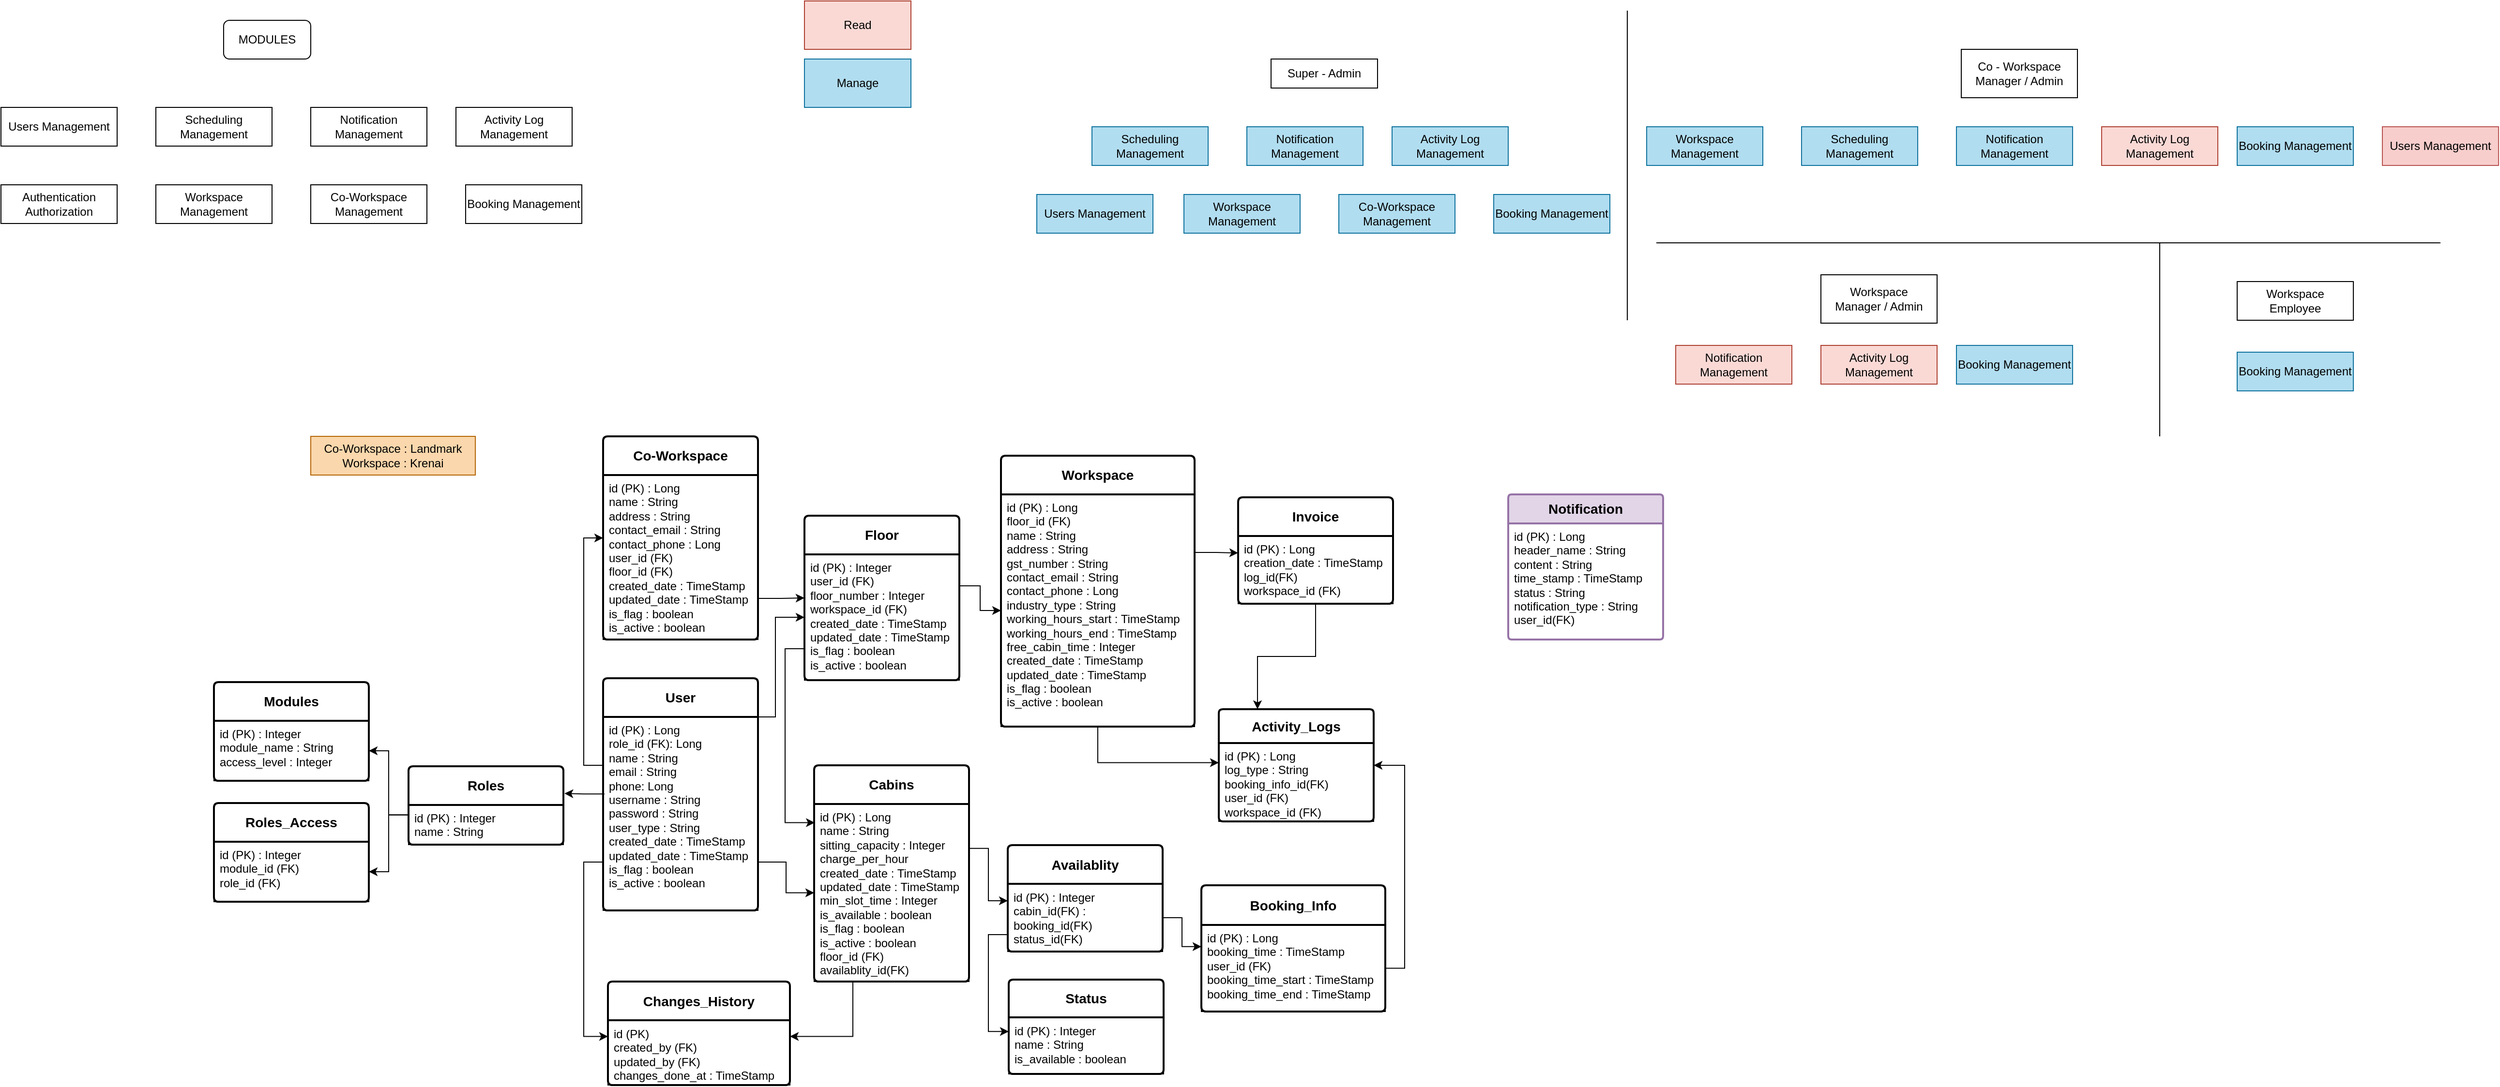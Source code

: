 <mxfile version="26.0.4">
  <diagram name="Page-1" id="Hbr4fW7oNGjuH58WPVC-">
    <mxGraphModel dx="6162" dy="2095" grid="1" gridSize="10" guides="1" tooltips="1" connect="1" arrows="1" fold="1" page="1" pageScale="1" pageWidth="850" pageHeight="1100" math="0" shadow="0">
      <root>
        <mxCell id="0" />
        <mxCell id="1" parent="0" />
        <mxCell id="i0zj9YfqIQTJ_gesHQt6-1" value="&lt;p&gt;&lt;span&gt;&lt;strong&gt;User&lt;/strong&gt;&lt;/span&gt;&lt;/p&gt;" style="swimlane;childLayout=stackLayout;horizontal=1;startSize=40;horizontalStack=0;rounded=1;fontSize=14;fontStyle=0;strokeWidth=2;resizeParent=0;resizeLast=1;shadow=0;dashed=0;align=center;arcSize=4;whiteSpace=wrap;html=1;fillColor=none;" parent="1" vertex="1">
          <mxGeometry x="-3058" y="-390" width="160" height="240" as="geometry" />
        </mxCell>
        <mxCell id="i0zj9YfqIQTJ_gesHQt6-2" value="&lt;div&gt;id (PK) : Long&lt;br&gt;&lt;/div&gt;&lt;div&gt;role_id (FK): Long&lt;br&gt;&lt;/div&gt;name : String&lt;br&gt;email : String&lt;br&gt;phone: Long&lt;br&gt;&lt;div&gt;username : String&lt;br&gt;&lt;/div&gt;password : String&lt;br&gt;user_type : String&lt;br&gt;&lt;div&gt;created_date : TimeStamp&lt;/div&gt;&lt;div&gt;updated_date : TimeStamp&lt;/div&gt;&lt;div&gt;is_flag : boolean&lt;/div&gt;&lt;div&gt;is_active : boolean&lt;/div&gt;" style="align=left;fillColor=none;spacingLeft=4;fontSize=12;verticalAlign=top;resizable=0;rotatable=0;part=1;html=1;" parent="i0zj9YfqIQTJ_gesHQt6-1" vertex="1">
          <mxGeometry y="40" width="160" height="200" as="geometry" />
        </mxCell>
        <mxCell id="i0zj9YfqIQTJ_gesHQt6-34" style="edgeStyle=orthogonalEdgeStyle;rounded=0;orthogonalLoop=1;jettySize=auto;html=1;exitX=0;exitY=0.25;exitDx=0;exitDy=0;entryX=1;entryY=0.5;entryDx=0;entryDy=0;fillColor=none;" parent="1" source="i0zj9YfqIQTJ_gesHQt6-4" target="i0zj9YfqIQTJ_gesHQt6-8" edge="1">
          <mxGeometry relative="1" as="geometry" />
        </mxCell>
        <mxCell id="i0zj9YfqIQTJ_gesHQt6-3" value="&lt;p&gt;&lt;span&gt;&lt;strong&gt;Roles&lt;/strong&gt;&lt;/span&gt;&lt;/p&gt;" style="swimlane;childLayout=stackLayout;horizontal=1;startSize=40;horizontalStack=0;rounded=1;fontSize=14;fontStyle=0;strokeWidth=2;resizeParent=0;resizeLast=1;shadow=0;dashed=0;align=center;arcSize=4;whiteSpace=wrap;html=1;fillColor=none;" parent="1" vertex="1">
          <mxGeometry x="-3259" y="-299" width="160" height="81" as="geometry" />
        </mxCell>
        <mxCell id="i0zj9YfqIQTJ_gesHQt6-4" value="id (PK) : Integer&lt;br&gt;name : String" style="align=left;fillColor=none;spacingLeft=4;fontSize=12;verticalAlign=top;resizable=0;rotatable=0;part=1;html=1;" parent="i0zj9YfqIQTJ_gesHQt6-3" vertex="1">
          <mxGeometry y="40" width="160" height="41" as="geometry" />
        </mxCell>
        <mxCell id="i0zj9YfqIQTJ_gesHQt6-5" value="&lt;p&gt;&lt;span&gt;&lt;strong&gt;Roles_Access&lt;/strong&gt;&lt;/span&gt;&lt;/p&gt;" style="swimlane;childLayout=stackLayout;horizontal=1;startSize=40;horizontalStack=0;rounded=1;fontSize=14;fontStyle=0;strokeWidth=2;resizeParent=0;resizeLast=1;shadow=0;dashed=0;align=center;arcSize=4;whiteSpace=wrap;html=1;fillColor=none;" parent="1" vertex="1">
          <mxGeometry x="-3460" y="-261" width="160" height="102" as="geometry" />
        </mxCell>
        <mxCell id="i0zj9YfqIQTJ_gesHQt6-6" value="&lt;div&gt;id (PK) : Integer&lt;br&gt;&lt;/div&gt;&lt;div&gt;module_id (FK) &lt;br&gt;&lt;/div&gt;&lt;div&gt;role_id (FK)&lt;br&gt;&lt;/div&gt;" style="align=left;fillColor=none;spacingLeft=4;fontSize=12;verticalAlign=top;resizable=0;rotatable=0;part=1;html=1;" parent="i0zj9YfqIQTJ_gesHQt6-5" vertex="1">
          <mxGeometry y="40" width="160" height="62" as="geometry" />
        </mxCell>
        <mxCell id="i0zj9YfqIQTJ_gesHQt6-7" value="&lt;b&gt;Modules&lt;/b&gt;" style="swimlane;childLayout=stackLayout;horizontal=1;startSize=40;horizontalStack=0;rounded=1;fontSize=14;fontStyle=0;strokeWidth=2;resizeParent=0;resizeLast=1;shadow=0;dashed=0;align=center;arcSize=4;whiteSpace=wrap;html=1;fillColor=none;" parent="1" vertex="1">
          <mxGeometry x="-3460" y="-386" width="160" height="102" as="geometry" />
        </mxCell>
        <mxCell id="i0zj9YfqIQTJ_gesHQt6-8" value="id (PK) : Integer&lt;br&gt;module_name : String&lt;br&gt;access_level : Integer" style="align=left;fillColor=none;spacingLeft=4;fontSize=12;verticalAlign=top;resizable=0;rotatable=0;part=1;html=1;" parent="i0zj9YfqIQTJ_gesHQt6-7" vertex="1">
          <mxGeometry y="40" width="160" height="62" as="geometry" />
        </mxCell>
        <mxCell id="i0zj9YfqIQTJ_gesHQt6-14" style="edgeStyle=orthogonalEdgeStyle;rounded=0;orthogonalLoop=1;jettySize=auto;html=1;exitX=0.009;exitY=0.398;exitDx=0;exitDy=0;entryX=1.007;entryY=0.347;entryDx=0;entryDy=0;entryPerimeter=0;exitPerimeter=0;fillColor=none;" parent="1" source="i0zj9YfqIQTJ_gesHQt6-2" target="i0zj9YfqIQTJ_gesHQt6-3" edge="1">
          <mxGeometry relative="1" as="geometry" />
        </mxCell>
        <mxCell id="i0zj9YfqIQTJ_gesHQt6-18" style="edgeStyle=orthogonalEdgeStyle;rounded=0;orthogonalLoop=1;jettySize=auto;html=1;exitX=0;exitY=0.25;exitDx=0;exitDy=0;entryX=1;entryY=0.5;entryDx=0;entryDy=0;fillColor=none;" parent="1" source="i0zj9YfqIQTJ_gesHQt6-4" target="i0zj9YfqIQTJ_gesHQt6-6" edge="1">
          <mxGeometry relative="1" as="geometry" />
        </mxCell>
        <mxCell id="i0zj9YfqIQTJ_gesHQt6-20" value="&lt;div&gt;&lt;strong&gt;Workspace&lt;/strong&gt;&lt;br&gt;&lt;/div&gt;" style="swimlane;childLayout=stackLayout;horizontal=1;startSize=40;horizontalStack=0;rounded=1;fontSize=14;fontStyle=0;strokeWidth=2;resizeParent=0;resizeLast=1;shadow=0;dashed=0;align=center;arcSize=4;whiteSpace=wrap;html=1;fillColor=none;" parent="1" vertex="1">
          <mxGeometry x="-2647" y="-620" width="200" height="280" as="geometry" />
        </mxCell>
        <mxCell id="i0zj9YfqIQTJ_gesHQt6-21" value="&lt;div&gt;id (PK) : Long&lt;/div&gt;floor_id (FK) &lt;br&gt;name : String&lt;br&gt;address : String&lt;br&gt;gst_number : String&lt;br&gt;&lt;div&gt;contact_email : String&lt;br&gt;&lt;/div&gt;contact_phone : Long&lt;br&gt;&lt;div&gt;industry_type : String&lt;br&gt;&lt;/div&gt;&lt;div&gt;working_hours_start : TimeStamp&lt;br&gt;working_hours_end : TimeStamp&lt;br&gt;&lt;/div&gt;&lt;div&gt;free_cabin_time : Integer&lt;br&gt;&lt;/div&gt;&lt;div&gt;&lt;div&gt;created_date : TimeStamp&lt;/div&gt;&lt;div&gt;updated_date : TimeStamp&lt;/div&gt;&lt;div&gt;is_flag : boolean&lt;/div&gt;&lt;div&gt;is_active : boolean&lt;/div&gt;&lt;/div&gt;" style="align=left;fillColor=none;spacingLeft=4;fontSize=12;verticalAlign=top;resizable=0;rotatable=0;part=1;html=1;" parent="i0zj9YfqIQTJ_gesHQt6-20" vertex="1">
          <mxGeometry y="40" width="200" height="240" as="geometry" />
        </mxCell>
        <mxCell id="i0zj9YfqIQTJ_gesHQt6-26" value="&lt;strong&gt;Co-&lt;/strong&gt;&lt;b&gt;Workspace&lt;/b&gt;" style="swimlane;childLayout=stackLayout;horizontal=1;startSize=40;horizontalStack=0;rounded=1;fontSize=14;fontStyle=0;strokeWidth=2;resizeParent=0;resizeLast=1;shadow=0;dashed=0;align=center;arcSize=4;whiteSpace=wrap;html=1;fillColor=none;" parent="1" vertex="1">
          <mxGeometry x="-3058" y="-640" width="160" height="210" as="geometry" />
        </mxCell>
        <mxCell id="i0zj9YfqIQTJ_gesHQt6-27" value="id (PK) : Long&lt;br&gt;name : String&lt;br&gt;address : String&lt;br&gt;contact_email : String&lt;br&gt;&lt;div&gt;contact_phone : Long&lt;br&gt;&lt;/div&gt;&lt;div&gt;user_id (FK)&lt;/div&gt;&lt;div&gt;floor_id (FK)&lt;/div&gt;&lt;div&gt;&lt;div&gt;&lt;div&gt;created_date : TimeStamp&lt;/div&gt;&lt;div&gt;updated_date : TimeStamp&lt;/div&gt;&lt;div&gt;is_flag : boolean&lt;/div&gt;&lt;div&gt;is_active : boolean&lt;/div&gt;&lt;/div&gt;&lt;/div&gt;" style="align=left;fillColor=none;spacingLeft=4;fontSize=12;verticalAlign=top;resizable=0;rotatable=0;part=1;html=1;" parent="i0zj9YfqIQTJ_gesHQt6-26" vertex="1">
          <mxGeometry y="40" width="160" height="170" as="geometry" />
        </mxCell>
        <mxCell id="i0zj9YfqIQTJ_gesHQt6-32" value="&lt;div&gt;&lt;strong&gt;Cabins&lt;/strong&gt;&lt;/div&gt;" style="swimlane;childLayout=stackLayout;horizontal=1;startSize=40;horizontalStack=0;rounded=1;fontSize=14;fontStyle=0;strokeWidth=2;resizeParent=0;resizeLast=1;shadow=0;dashed=0;align=center;arcSize=4;whiteSpace=wrap;html=1;fillColor=none;" parent="1" vertex="1">
          <mxGeometry x="-2840" y="-300" width="160" height="223.5" as="geometry" />
        </mxCell>
        <mxCell id="i0zj9YfqIQTJ_gesHQt6-33" value="id (PK) : Long&lt;br&gt;name : String&lt;br&gt;&lt;div&gt;sitting_capacity : Integer&lt;br&gt;&lt;/div&gt;&lt;div&gt;charge_per_hour&lt;/div&gt;&lt;div&gt;&lt;div&gt;created_date : TimeStamp&lt;/div&gt;&lt;div&gt;updated_date : TimeStamp&lt;/div&gt;&lt;div&gt;min_slot_time : Integer&lt;br&gt;&lt;/div&gt;&lt;div&gt;is_available : boolean&lt;br&gt;&lt;/div&gt;&lt;div&gt;is_flag : boolean&lt;/div&gt;&lt;div&gt;is_active : boolean&lt;/div&gt;&lt;/div&gt;&lt;div&gt;floor_id (FK)&lt;/div&gt;&lt;div&gt;availablity_id(FK)&lt;br&gt;&lt;/div&gt;" style="align=left;fillColor=none;spacingLeft=4;fontSize=12;verticalAlign=top;resizable=0;rotatable=0;part=1;html=1;" parent="i0zj9YfqIQTJ_gesHQt6-32" vertex="1">
          <mxGeometry y="40" width="160" height="183.5" as="geometry" />
        </mxCell>
        <mxCell id="i0zj9YfqIQTJ_gesHQt6-35" value="&lt;b&gt;Status&lt;/b&gt;" style="swimlane;childLayout=stackLayout;horizontal=1;startSize=39;horizontalStack=0;rounded=1;fontSize=14;fontStyle=0;strokeWidth=2;resizeParent=0;resizeLast=1;shadow=0;dashed=0;align=center;arcSize=4;whiteSpace=wrap;html=1;fillColor=none;" parent="1" vertex="1">
          <mxGeometry x="-2639" y="-78.5" width="160" height="97.5" as="geometry" />
        </mxCell>
        <mxCell id="i0zj9YfqIQTJ_gesHQt6-36" value="&lt;div&gt;id (PK) : Integer&lt;br&gt;&lt;/div&gt;&lt;div&gt;name : String&lt;/div&gt;&lt;div&gt;is_available : boolean&lt;br&gt;&lt;/div&gt;" style="align=left;fillColor=none;spacingLeft=4;fontSize=12;verticalAlign=top;resizable=0;rotatable=0;part=1;html=1;" parent="i0zj9YfqIQTJ_gesHQt6-35" vertex="1">
          <mxGeometry y="39" width="160" height="58.5" as="geometry" />
        </mxCell>
        <mxCell id="i0zj9YfqIQTJ_gesHQt6-37" value="&lt;b&gt;Availablity&lt;/b&gt;" style="swimlane;childLayout=stackLayout;horizontal=1;startSize=40;horizontalStack=0;rounded=1;fontSize=14;fontStyle=0;strokeWidth=2;resizeParent=0;resizeLast=1;shadow=0;dashed=0;align=center;arcSize=4;whiteSpace=wrap;html=1;fillColor=none;" parent="1" vertex="1">
          <mxGeometry x="-2640" y="-217.5" width="160" height="110" as="geometry" />
        </mxCell>
        <mxCell id="i0zj9YfqIQTJ_gesHQt6-38" value="&lt;div&gt;id (PK) : Integer&lt;br&gt;&lt;/div&gt;&lt;div&gt;cabin_id(FK) : &lt;br&gt;&lt;/div&gt;&lt;div&gt;booking_id(FK)&lt;/div&gt;&lt;div&gt;status_id(FK)&lt;br&gt;&lt;/div&gt;" style="align=left;fillColor=none;spacingLeft=4;fontSize=12;verticalAlign=top;resizable=0;rotatable=0;part=1;html=1;" parent="i0zj9YfqIQTJ_gesHQt6-37" vertex="1">
          <mxGeometry y="40" width="160" height="70" as="geometry" />
        </mxCell>
        <mxCell id="i0zj9YfqIQTJ_gesHQt6-40" value="&lt;p&gt;&lt;span&gt;&lt;strong&gt;Floor&lt;/strong&gt;&lt;/span&gt;&lt;/p&gt;" style="swimlane;childLayout=stackLayout;horizontal=1;startSize=40;horizontalStack=0;rounded=1;fontSize=14;fontStyle=0;strokeWidth=2;resizeParent=0;resizeLast=1;shadow=0;dashed=0;align=center;arcSize=4;whiteSpace=wrap;html=1;fillColor=none;" parent="1" vertex="1">
          <mxGeometry x="-2850" y="-558" width="160" height="170" as="geometry">
            <mxRectangle x="-599" y="1382" width="80" height="60" as="alternateBounds" />
          </mxGeometry>
        </mxCell>
        <mxCell id="i0zj9YfqIQTJ_gesHQt6-41" value="&lt;div&gt;id (PK) : Integer&lt;br&gt;&lt;/div&gt;&lt;div&gt;user_id (FK)&lt;/div&gt;&lt;div&gt;floor_number : Integer&lt;br&gt;&lt;/div&gt;&lt;div&gt;workspace_id (FK)&lt;/div&gt;&lt;div&gt;&lt;div&gt;&lt;div&gt;created_date : TimeStamp&lt;/div&gt;&lt;div&gt;updated_date : TimeStamp&lt;/div&gt;&lt;div&gt;is_flag : boolean&lt;/div&gt;&lt;div&gt;is_active : boolean&lt;/div&gt;&lt;/div&gt;&lt;/div&gt;" style="align=left;fillColor=none;spacingLeft=4;fontSize=12;verticalAlign=top;resizable=0;rotatable=0;part=1;html=1;" parent="i0zj9YfqIQTJ_gesHQt6-40" vertex="1">
          <mxGeometry y="40" width="160" height="130" as="geometry" />
        </mxCell>
        <mxCell id="i0zj9YfqIQTJ_gesHQt6-46" value="&lt;b&gt;Activity_Logs&lt;br&gt;&lt;/b&gt;" style="swimlane;childLayout=stackLayout;horizontal=1;startSize=35;horizontalStack=0;rounded=1;fontSize=14;fontStyle=0;strokeWidth=2;resizeParent=0;resizeLast=1;shadow=0;dashed=0;align=center;arcSize=4;whiteSpace=wrap;html=1;fillColor=none;" parent="1" vertex="1">
          <mxGeometry x="-2422" y="-358" width="160" height="116" as="geometry" />
        </mxCell>
        <mxCell id="i0zj9YfqIQTJ_gesHQt6-47" value="id (PK) : Long&lt;br&gt;log_type : String&lt;br&gt;&lt;div&gt;booking_info_id(FK)&lt;/div&gt;&lt;div&gt;user_id (FK)&lt;/div&gt;&lt;div&gt;workspace_id (FK)&lt;br&gt;&lt;/div&gt;" style="align=left;fillColor=none;spacingLeft=4;fontSize=12;verticalAlign=top;resizable=0;rotatable=0;part=1;html=1;" parent="i0zj9YfqIQTJ_gesHQt6-46" vertex="1">
          <mxGeometry y="35" width="160" height="81" as="geometry" />
        </mxCell>
        <mxCell id="i0zj9YfqIQTJ_gesHQt6-48" value="&lt;b&gt;Booking_Info&lt;/b&gt;" style="swimlane;childLayout=stackLayout;horizontal=1;startSize=41;horizontalStack=0;rounded=1;fontSize=14;fontStyle=0;strokeWidth=2;resizeParent=0;resizeLast=1;shadow=0;dashed=0;align=center;arcSize=4;whiteSpace=wrap;html=1;fillColor=none;" parent="1" vertex="1">
          <mxGeometry x="-2440" y="-176" width="190" height="130.5" as="geometry" />
        </mxCell>
        <mxCell id="i0zj9YfqIQTJ_gesHQt6-49" value="id (PK) : Long&lt;br&gt;booking_time : TimeStamp&lt;br&gt;user_id (FK)&lt;br&gt;&lt;div&gt;booking_time_start : TimeStamp&lt;/div&gt;&lt;div&gt;booking_time_end : TimeStamp&lt;/div&gt;" style="align=left;fillColor=none;spacingLeft=4;fontSize=12;verticalAlign=top;resizable=0;rotatable=0;part=1;html=1;" parent="i0zj9YfqIQTJ_gesHQt6-48" vertex="1">
          <mxGeometry y="41" width="190" height="89.5" as="geometry" />
        </mxCell>
        <mxCell id="i0zj9YfqIQTJ_gesHQt6-50" value="&lt;b&gt;Invoice&lt;br&gt;&lt;/b&gt;" style="swimlane;childLayout=stackLayout;horizontal=1;startSize=40;horizontalStack=0;rounded=1;fontSize=14;fontStyle=0;strokeWidth=2;resizeParent=0;resizeLast=1;shadow=0;dashed=0;align=center;arcSize=4;whiteSpace=wrap;html=1;fillColor=none;" parent="1" vertex="1">
          <mxGeometry x="-2402" y="-577" width="160" height="110" as="geometry" />
        </mxCell>
        <mxCell id="i0zj9YfqIQTJ_gesHQt6-51" value="&lt;div&gt;id (PK) : Long&lt;br&gt;&lt;/div&gt;creation_date : TimeStamp&lt;br&gt;&lt;div&gt;log_id(FK)&lt;/div&gt;&lt;div&gt;workspace_id (FK)&lt;/div&gt;" style="align=left;fillColor=none;spacingLeft=4;fontSize=12;verticalAlign=top;resizable=0;rotatable=0;part=1;html=1;" parent="i0zj9YfqIQTJ_gesHQt6-50" vertex="1">
          <mxGeometry y="40" width="160" height="70" as="geometry" />
        </mxCell>
        <mxCell id="i0zj9YfqIQTJ_gesHQt6-53" style="edgeStyle=orthogonalEdgeStyle;rounded=0;orthogonalLoop=1;jettySize=auto;html=1;exitX=0;exitY=0.25;exitDx=0;exitDy=0;entryX=0;entryY=0.5;entryDx=0;entryDy=0;" parent="1" source="i0zj9YfqIQTJ_gesHQt6-2" target="i0zj9YfqIQTJ_gesHQt6-26" edge="1">
          <mxGeometry relative="1" as="geometry" />
        </mxCell>
        <mxCell id="i0zj9YfqIQTJ_gesHQt6-56" value="&lt;b&gt;Notification&lt;/b&gt;" style="swimlane;childLayout=stackLayout;horizontal=1;startSize=30;horizontalStack=0;rounded=1;fontSize=14;fontStyle=0;strokeWidth=2;resizeParent=0;resizeLast=1;shadow=0;dashed=0;align=center;arcSize=4;whiteSpace=wrap;html=1;fillColor=#e1d5e7;strokeColor=#9673a6;" parent="1" vertex="1">
          <mxGeometry x="-2123" y="-580" width="160" height="150" as="geometry" />
        </mxCell>
        <mxCell id="i0zj9YfqIQTJ_gesHQt6-57" value="&lt;div&gt;id (PK) : Long&lt;br&gt;&lt;/div&gt;header_name : String&lt;br&gt;&lt;div&gt;content : String &lt;br&gt;&lt;/div&gt;&lt;div&gt;time_stamp : TimeStamp&lt;br&gt;&lt;/div&gt;&lt;div&gt;status : String&lt;br&gt;&lt;/div&gt;&lt;div&gt;notification_type : String&lt;br&gt;&lt;/div&gt;&lt;div&gt;user_id(FK)&lt;br&gt;&lt;/div&gt;&lt;div&gt;&lt;br&gt;&lt;/div&gt;" style="align=left;strokeColor=none;fillColor=none;spacingLeft=4;fontSize=12;verticalAlign=top;resizable=0;rotatable=0;part=1;html=1;" parent="i0zj9YfqIQTJ_gesHQt6-56" vertex="1">
          <mxGeometry y="30" width="160" height="120" as="geometry" />
        </mxCell>
        <mxCell id="i0zj9YfqIQTJ_gesHQt6-65" style="edgeStyle=orthogonalEdgeStyle;rounded=0;orthogonalLoop=1;jettySize=auto;html=1;exitX=1;exitY=0.5;exitDx=0;exitDy=0;entryX=0;entryY=0.25;entryDx=0;entryDy=0;" parent="1" source="i0zj9YfqIQTJ_gesHQt6-38" target="i0zj9YfqIQTJ_gesHQt6-49" edge="1">
          <mxGeometry relative="1" as="geometry" />
        </mxCell>
        <mxCell id="i0zj9YfqIQTJ_gesHQt6-70" style="edgeStyle=orthogonalEdgeStyle;rounded=0;orthogonalLoop=1;jettySize=auto;html=1;exitX=1;exitY=0.25;exitDx=0;exitDy=0;entryX=0;entryY=0.25;entryDx=0;entryDy=0;" parent="1" source="i0zj9YfqIQTJ_gesHQt6-21" target="i0zj9YfqIQTJ_gesHQt6-51" edge="1">
          <mxGeometry relative="1" as="geometry" />
        </mxCell>
        <mxCell id="i0zj9YfqIQTJ_gesHQt6-73" style="edgeStyle=orthogonalEdgeStyle;rounded=0;orthogonalLoop=1;jettySize=auto;html=1;exitX=0;exitY=0.75;exitDx=0;exitDy=0;entryX=0;entryY=0.25;entryDx=0;entryDy=0;" parent="1" source="i0zj9YfqIQTJ_gesHQt6-38" target="i0zj9YfqIQTJ_gesHQt6-36" edge="1">
          <mxGeometry relative="1" as="geometry" />
        </mxCell>
        <mxCell id="i0zj9YfqIQTJ_gesHQt6-75" value="MODULES" style="rounded=1;whiteSpace=wrap;html=1;" parent="1" vertex="1">
          <mxGeometry x="-3450" y="-1070" width="90" height="40" as="geometry" />
        </mxCell>
        <mxCell id="i0zj9YfqIQTJ_gesHQt6-76" value="&lt;div&gt;Authentication&lt;/div&gt;&lt;div&gt;Authorization&lt;br&gt;&lt;/div&gt;" style="rounded=0;whiteSpace=wrap;html=1;" parent="1" vertex="1">
          <mxGeometry x="-3680" y="-900" width="120" height="40" as="geometry" />
        </mxCell>
        <mxCell id="i0zj9YfqIQTJ_gesHQt6-77" value="Users Management" style="rounded=0;whiteSpace=wrap;html=1;" parent="1" vertex="1">
          <mxGeometry x="-3680" y="-980" width="120" height="40" as="geometry" />
        </mxCell>
        <mxCell id="i0zj9YfqIQTJ_gesHQt6-78" value="Co-Workspace Management" style="rounded=0;whiteSpace=wrap;html=1;" parent="1" vertex="1">
          <mxGeometry x="-3360" y="-900" width="120" height="40" as="geometry" />
        </mxCell>
        <mxCell id="i0zj9YfqIQTJ_gesHQt6-79" value="Workspace Management" style="rounded=0;whiteSpace=wrap;html=1;" parent="1" vertex="1">
          <mxGeometry x="-3520" y="-900" width="120" height="40" as="geometry" />
        </mxCell>
        <mxCell id="i0zj9YfqIQTJ_gesHQt6-80" value="Booking Management" style="rounded=0;whiteSpace=wrap;html=1;" parent="1" vertex="1">
          <mxGeometry x="-3200" y="-900" width="120" height="40" as="geometry" />
        </mxCell>
        <mxCell id="i0zj9YfqIQTJ_gesHQt6-81" value="Scheduling Management" style="rounded=0;whiteSpace=wrap;html=1;" parent="1" vertex="1">
          <mxGeometry x="-3520" y="-980" width="120" height="40" as="geometry" />
        </mxCell>
        <mxCell id="i0zj9YfqIQTJ_gesHQt6-82" value="&lt;div&gt;Notification&lt;/div&gt;&lt;div&gt;Management&lt;br&gt;&lt;/div&gt;" style="rounded=0;whiteSpace=wrap;html=1;" parent="1" vertex="1">
          <mxGeometry x="-3360" y="-980" width="120" height="40" as="geometry" />
        </mxCell>
        <mxCell id="i0zj9YfqIQTJ_gesHQt6-87" value="Activity Log Management" style="rounded=0;whiteSpace=wrap;html=1;" parent="1" vertex="1">
          <mxGeometry x="-3210" y="-980" width="120" height="40" as="geometry" />
        </mxCell>
        <mxCell id="i0zj9YfqIQTJ_gesHQt6-88" value="&lt;b&gt;Changes_History&lt;/b&gt;" style="swimlane;childLayout=stackLayout;horizontal=1;startSize=40;horizontalStack=0;rounded=1;fontSize=14;fontStyle=0;strokeWidth=2;resizeParent=0;resizeLast=1;shadow=0;dashed=0;align=center;arcSize=4;whiteSpace=wrap;html=1;fillColor=none;" parent="1" vertex="1">
          <mxGeometry x="-3053" y="-76.5" width="188" height="107" as="geometry" />
        </mxCell>
        <mxCell id="i0zj9YfqIQTJ_gesHQt6-89" value="&lt;div&gt;id (PK)&lt;/div&gt;&lt;div&gt;created_by (FK)&lt;/div&gt;&lt;div&gt;updated_by (FK)&lt;/div&gt;&lt;div&gt;changes_done_at : TimeStamp&lt;/div&gt;" style="align=left;fillColor=none;spacingLeft=4;fontSize=12;verticalAlign=top;resizable=0;rotatable=0;part=1;html=1;" parent="i0zj9YfqIQTJ_gesHQt6-88" vertex="1">
          <mxGeometry y="40" width="188" height="67" as="geometry" />
        </mxCell>
        <mxCell id="i0zj9YfqIQTJ_gesHQt6-90" style="edgeStyle=orthogonalEdgeStyle;rounded=0;orthogonalLoop=1;jettySize=auto;html=1;exitX=0;exitY=0.75;exitDx=0;exitDy=0;entryX=0;entryY=0.25;entryDx=0;entryDy=0;" parent="1" source="i0zj9YfqIQTJ_gesHQt6-2" target="i0zj9YfqIQTJ_gesHQt6-89" edge="1">
          <mxGeometry relative="1" as="geometry" />
        </mxCell>
        <mxCell id="i0zj9YfqIQTJ_gesHQt6-94" style="edgeStyle=orthogonalEdgeStyle;rounded=0;orthogonalLoop=1;jettySize=auto;html=1;exitX=1;exitY=0.5;exitDx=0;exitDy=0;entryX=1;entryY=0.5;entryDx=0;entryDy=0;" parent="1" source="i0zj9YfqIQTJ_gesHQt6-49" target="i0zj9YfqIQTJ_gesHQt6-46" edge="1">
          <mxGeometry relative="1" as="geometry" />
        </mxCell>
        <mxCell id="i0zj9YfqIQTJ_gesHQt6-98" value="Users Management" style="rounded=0;whiteSpace=wrap;html=1;fillColor=#b1ddf0;strokeColor=#10739e;" parent="1" vertex="1">
          <mxGeometry x="-2610" y="-890" width="120" height="40" as="geometry" />
        </mxCell>
        <mxCell id="i0zj9YfqIQTJ_gesHQt6-99" value="Co-Workspace Management" style="rounded=0;whiteSpace=wrap;html=1;fillColor=#b1ddf0;strokeColor=#10739e;" parent="1" vertex="1">
          <mxGeometry x="-2298" y="-890" width="120" height="40" as="geometry" />
        </mxCell>
        <mxCell id="i0zj9YfqIQTJ_gesHQt6-100" value="Workspace Management" style="rounded=0;whiteSpace=wrap;html=1;fillColor=#b1ddf0;strokeColor=#10739e;" parent="1" vertex="1">
          <mxGeometry x="-2458" y="-890" width="120" height="40" as="geometry" />
        </mxCell>
        <mxCell id="i0zj9YfqIQTJ_gesHQt6-101" value="Booking Management" style="rounded=0;whiteSpace=wrap;html=1;fillColor=#b1ddf0;strokeColor=#10739e;" parent="1" vertex="1">
          <mxGeometry x="-2138" y="-890" width="120" height="40" as="geometry" />
        </mxCell>
        <mxCell id="i0zj9YfqIQTJ_gesHQt6-102" value="Scheduling Management" style="rounded=0;whiteSpace=wrap;html=1;fillColor=#b1ddf0;strokeColor=#10739e;" parent="1" vertex="1">
          <mxGeometry x="-2553" y="-960" width="120" height="40" as="geometry" />
        </mxCell>
        <mxCell id="i0zj9YfqIQTJ_gesHQt6-103" value="&lt;div&gt;Notification&lt;/div&gt;&lt;div&gt;Management&lt;br&gt;&lt;/div&gt;" style="rounded=0;whiteSpace=wrap;html=1;fillColor=#b1ddf0;strokeColor=#10739e;" parent="1" vertex="1">
          <mxGeometry x="-2393" y="-960" width="120" height="40" as="geometry" />
        </mxCell>
        <mxCell id="i0zj9YfqIQTJ_gesHQt6-106" value="Activity Log Management" style="rounded=0;whiteSpace=wrap;html=1;fillColor=#b1ddf0;strokeColor=#10739e;" parent="1" vertex="1">
          <mxGeometry x="-2243" y="-960" width="120" height="40" as="geometry" />
        </mxCell>
        <mxCell id="i0zj9YfqIQTJ_gesHQt6-107" value="Super - Admin" style="rounded=0;whiteSpace=wrap;html=1;" parent="1" vertex="1">
          <mxGeometry x="-2368" y="-1030" width="110" height="30" as="geometry" />
        </mxCell>
        <mxCell id="i0zj9YfqIQTJ_gesHQt6-111" value="Workspace Management" style="rounded=0;whiteSpace=wrap;html=1;fillColor=#b1ddf0;strokeColor=#10739e;" parent="1" vertex="1">
          <mxGeometry x="-1980" y="-960" width="120" height="40" as="geometry" />
        </mxCell>
        <mxCell id="i0zj9YfqIQTJ_gesHQt6-112" value="Booking Management" style="rounded=0;whiteSpace=wrap;html=1;fillColor=#b1ddf0;strokeColor=#10739e;" parent="1" vertex="1">
          <mxGeometry x="-1370" y="-960" width="120" height="40" as="geometry" />
        </mxCell>
        <mxCell id="i0zj9YfqIQTJ_gesHQt6-113" value="Scheduling Management" style="rounded=0;whiteSpace=wrap;html=1;fillColor=#b1ddf0;strokeColor=#10739e;" parent="1" vertex="1">
          <mxGeometry x="-1820" y="-960" width="120" height="40" as="geometry" />
        </mxCell>
        <mxCell id="i0zj9YfqIQTJ_gesHQt6-114" value="&lt;div&gt;Notification&lt;/div&gt;&lt;div&gt;Management&lt;br&gt;&lt;/div&gt;" style="rounded=0;whiteSpace=wrap;html=1;fillColor=#b1ddf0;strokeColor=#10739e;" parent="1" vertex="1">
          <mxGeometry x="-1660" y="-960" width="120" height="40" as="geometry" />
        </mxCell>
        <mxCell id="i0zj9YfqIQTJ_gesHQt6-115" value="Activity Log Management" style="rounded=0;whiteSpace=wrap;html=1;fillColor=#fad9d5;strokeColor=#ae4132;" parent="1" vertex="1">
          <mxGeometry x="-1510" y="-960" width="120" height="40" as="geometry" />
        </mxCell>
        <mxCell id="i0zj9YfqIQTJ_gesHQt6-116" value="&lt;div&gt;Co - Workspace&lt;/div&gt;&lt;div&gt;Manager / Admin&lt;br&gt;&lt;/div&gt;" style="rounded=0;whiteSpace=wrap;html=1;" parent="1" vertex="1">
          <mxGeometry x="-1655" y="-1040" width="120" height="50" as="geometry" />
        </mxCell>
        <mxCell id="i0zj9YfqIQTJ_gesHQt6-125" value="Booking Management" style="rounded=0;whiteSpace=wrap;html=1;fillColor=#b1ddf0;strokeColor=#10739e;" parent="1" vertex="1">
          <mxGeometry x="-1660" y="-734" width="120" height="40" as="geometry" />
        </mxCell>
        <mxCell id="i0zj9YfqIQTJ_gesHQt6-127" value="&lt;div&gt;Notification&lt;/div&gt;&lt;div&gt;Management&lt;br&gt;&lt;/div&gt;" style="rounded=0;whiteSpace=wrap;html=1;fillColor=#fad9d5;strokeColor=#ae4132;" parent="1" vertex="1">
          <mxGeometry x="-1950" y="-734" width="120" height="40" as="geometry" />
        </mxCell>
        <mxCell id="i0zj9YfqIQTJ_gesHQt6-128" value="Activity Log Management" style="rounded=0;whiteSpace=wrap;html=1;fillColor=#fad9d5;strokeColor=#ae4132;" parent="1" vertex="1">
          <mxGeometry x="-1800" y="-734" width="120" height="40" as="geometry" />
        </mxCell>
        <mxCell id="i0zj9YfqIQTJ_gesHQt6-129" value="&lt;div&gt;Workspace&lt;/div&gt;&lt;div&gt;Manager / Admin&lt;br&gt;&lt;/div&gt;" style="rounded=0;whiteSpace=wrap;html=1;" parent="1" vertex="1">
          <mxGeometry x="-1800" y="-807" width="120" height="50" as="geometry" />
        </mxCell>
        <mxCell id="i0zj9YfqIQTJ_gesHQt6-130" value="Booking Management" style="rounded=0;whiteSpace=wrap;html=1;fillColor=#b1ddf0;strokeColor=#10739e;" parent="1" vertex="1">
          <mxGeometry x="-1370" y="-727" width="120" height="40" as="geometry" />
        </mxCell>
        <mxCell id="i0zj9YfqIQTJ_gesHQt6-134" value="&lt;div&gt;Workspace&lt;/div&gt;&lt;div&gt;Employee&lt;/div&gt;" style="rounded=0;whiteSpace=wrap;html=1;" parent="1" vertex="1">
          <mxGeometry x="-1370" y="-800" width="120" height="40" as="geometry" />
        </mxCell>
        <mxCell id="i0zj9YfqIQTJ_gesHQt6-137" value="Read" style="rounded=0;whiteSpace=wrap;html=1;fillColor=#fad9d5;strokeColor=#ae4132;" parent="1" vertex="1">
          <mxGeometry x="-2850" y="-1090" width="110" height="50" as="geometry" />
        </mxCell>
        <mxCell id="i0zj9YfqIQTJ_gesHQt6-138" value="Manage" style="rounded=0;whiteSpace=wrap;html=1;fillColor=#b1ddf0;strokeColor=#10739e;" parent="1" vertex="1">
          <mxGeometry x="-2850" y="-1030" width="110" height="50" as="geometry" />
        </mxCell>
        <mxCell id="ZUwX_merdfJP2ijp_3mD-2" value="&lt;div&gt;Co-Workspace : Landmark&lt;br&gt;&lt;/div&gt;&lt;div&gt;Workspace : Krenai&lt;/div&gt;" style="rounded=0;whiteSpace=wrap;html=1;fillColor=#fad7ac;strokeColor=#b46504;" parent="1" vertex="1">
          <mxGeometry x="-3360" y="-640" width="170" height="40" as="geometry" />
        </mxCell>
        <mxCell id="ZUwX_merdfJP2ijp_3mD-3" value="" style="endArrow=none;html=1;rounded=0;" parent="1" edge="1">
          <mxGeometry width="50" height="50" relative="1" as="geometry">
            <mxPoint x="-2000" y="-760" as="sourcePoint" />
            <mxPoint x="-2000" y="-1080" as="targetPoint" />
          </mxGeometry>
        </mxCell>
        <mxCell id="ZUwX_merdfJP2ijp_3mD-4" value="" style="endArrow=none;html=1;rounded=0;" parent="1" edge="1">
          <mxGeometry width="50" height="50" relative="1" as="geometry">
            <mxPoint x="-1970" y="-840" as="sourcePoint" />
            <mxPoint x="-1160" y="-840" as="targetPoint" />
          </mxGeometry>
        </mxCell>
        <mxCell id="ZUwX_merdfJP2ijp_3mD-5" value="" style="endArrow=none;html=1;rounded=0;" parent="1" edge="1">
          <mxGeometry width="50" height="50" relative="1" as="geometry">
            <mxPoint x="-1450" y="-640" as="sourcePoint" />
            <mxPoint x="-1450" y="-840" as="targetPoint" />
          </mxGeometry>
        </mxCell>
        <mxCell id="6uWzE0YaMPxojv6-Itjr-1" style="edgeStyle=orthogonalEdgeStyle;rounded=0;orthogonalLoop=1;jettySize=auto;html=1;exitX=1;exitY=0.75;exitDx=0;exitDy=0;entryX=0;entryY=0.5;entryDx=0;entryDy=0;" edge="1" parent="1" source="i0zj9YfqIQTJ_gesHQt6-27" target="i0zj9YfqIQTJ_gesHQt6-40">
          <mxGeometry relative="1" as="geometry" />
        </mxCell>
        <mxCell id="6uWzE0YaMPxojv6-Itjr-2" style="edgeStyle=orthogonalEdgeStyle;rounded=0;orthogonalLoop=1;jettySize=auto;html=1;exitX=0.25;exitY=1;exitDx=0;exitDy=0;entryX=1;entryY=0.25;entryDx=0;entryDy=0;" edge="1" parent="1" source="i0zj9YfqIQTJ_gesHQt6-33" target="i0zj9YfqIQTJ_gesHQt6-89">
          <mxGeometry relative="1" as="geometry" />
        </mxCell>
        <mxCell id="6uWzE0YaMPxojv6-Itjr-3" style="edgeStyle=orthogonalEdgeStyle;rounded=0;orthogonalLoop=1;jettySize=auto;html=1;exitX=0;exitY=0.75;exitDx=0;exitDy=0;entryX=0.004;entryY=0.105;entryDx=0;entryDy=0;entryPerimeter=0;" edge="1" parent="1" source="i0zj9YfqIQTJ_gesHQt6-41" target="i0zj9YfqIQTJ_gesHQt6-33">
          <mxGeometry relative="1" as="geometry" />
        </mxCell>
        <mxCell id="6uWzE0YaMPxojv6-Itjr-4" style="edgeStyle=orthogonalEdgeStyle;rounded=0;orthogonalLoop=1;jettySize=auto;html=1;exitX=1;exitY=0.75;exitDx=0;exitDy=0;" edge="1" parent="1" source="i0zj9YfqIQTJ_gesHQt6-2" target="i0zj9YfqIQTJ_gesHQt6-33">
          <mxGeometry relative="1" as="geometry" />
        </mxCell>
        <mxCell id="6uWzE0YaMPxojv6-Itjr-8" style="edgeStyle=orthogonalEdgeStyle;rounded=0;orthogonalLoop=1;jettySize=auto;html=1;exitX=1;exitY=0.25;exitDx=0;exitDy=0;" edge="1" parent="1" source="i0zj9YfqIQTJ_gesHQt6-41" target="i0zj9YfqIQTJ_gesHQt6-21">
          <mxGeometry relative="1" as="geometry" />
        </mxCell>
        <mxCell id="6uWzE0YaMPxojv6-Itjr-11" style="edgeStyle=orthogonalEdgeStyle;rounded=0;orthogonalLoop=1;jettySize=auto;html=1;exitX=1;exitY=0.25;exitDx=0;exitDy=0;entryX=0;entryY=0.25;entryDx=0;entryDy=0;" edge="1" parent="1" source="i0zj9YfqIQTJ_gesHQt6-33" target="i0zj9YfqIQTJ_gesHQt6-38">
          <mxGeometry relative="1" as="geometry" />
        </mxCell>
        <mxCell id="6uWzE0YaMPxojv6-Itjr-12" style="edgeStyle=orthogonalEdgeStyle;rounded=0;orthogonalLoop=1;jettySize=auto;html=1;exitX=0.5;exitY=1;exitDx=0;exitDy=0;entryX=0.25;entryY=0;entryDx=0;entryDy=0;" edge="1" parent="1" source="i0zj9YfqIQTJ_gesHQt6-51" target="i0zj9YfqIQTJ_gesHQt6-46">
          <mxGeometry relative="1" as="geometry" />
        </mxCell>
        <mxCell id="6uWzE0YaMPxojv6-Itjr-13" style="edgeStyle=orthogonalEdgeStyle;rounded=0;orthogonalLoop=1;jettySize=auto;html=1;exitX=1;exitY=0;exitDx=0;exitDy=0;entryX=0;entryY=0.5;entryDx=0;entryDy=0;" edge="1" parent="1" source="i0zj9YfqIQTJ_gesHQt6-2" target="i0zj9YfqIQTJ_gesHQt6-41">
          <mxGeometry relative="1" as="geometry">
            <Array as="points">
              <mxPoint x="-2880" y="-350" />
              <mxPoint x="-2880" y="-453" />
            </Array>
          </mxGeometry>
        </mxCell>
        <mxCell id="6uWzE0YaMPxojv6-Itjr-15" value="Users Management" style="rounded=0;whiteSpace=wrap;html=1;fillColor=#f8cecc;strokeColor=#b85450;" vertex="1" parent="1">
          <mxGeometry x="-1220" y="-960" width="120" height="40" as="geometry" />
        </mxCell>
        <mxCell id="6uWzE0YaMPxojv6-Itjr-18" style="edgeStyle=orthogonalEdgeStyle;rounded=0;orthogonalLoop=1;jettySize=auto;html=1;exitX=0.5;exitY=1;exitDx=0;exitDy=0;entryX=0;entryY=0.25;entryDx=0;entryDy=0;" edge="1" parent="1" source="i0zj9YfqIQTJ_gesHQt6-21" target="i0zj9YfqIQTJ_gesHQt6-47">
          <mxGeometry relative="1" as="geometry" />
        </mxCell>
      </root>
    </mxGraphModel>
  </diagram>
</mxfile>
